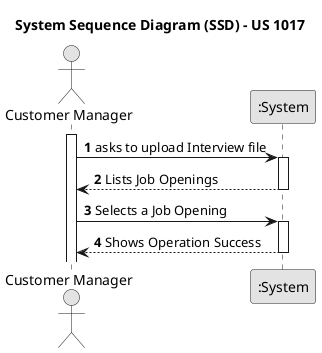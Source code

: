 @startuml
skinparam monochrome true
skinparam packageStyle rectangle
skinparam shadowing false

title System Sequence Diagram (SSD) - US 1017

autonumber

actor "Customer Manager" as User
participant ":System" as System

activate User

    User -> System: asks to upload Interview file
        activate System

    System--> User : Lists Job Openings
        deactivate System

    User -> System: Selects a Job Opening
        activate System

    System--> User : Shows Operation Success
            deactivate System

@enduml